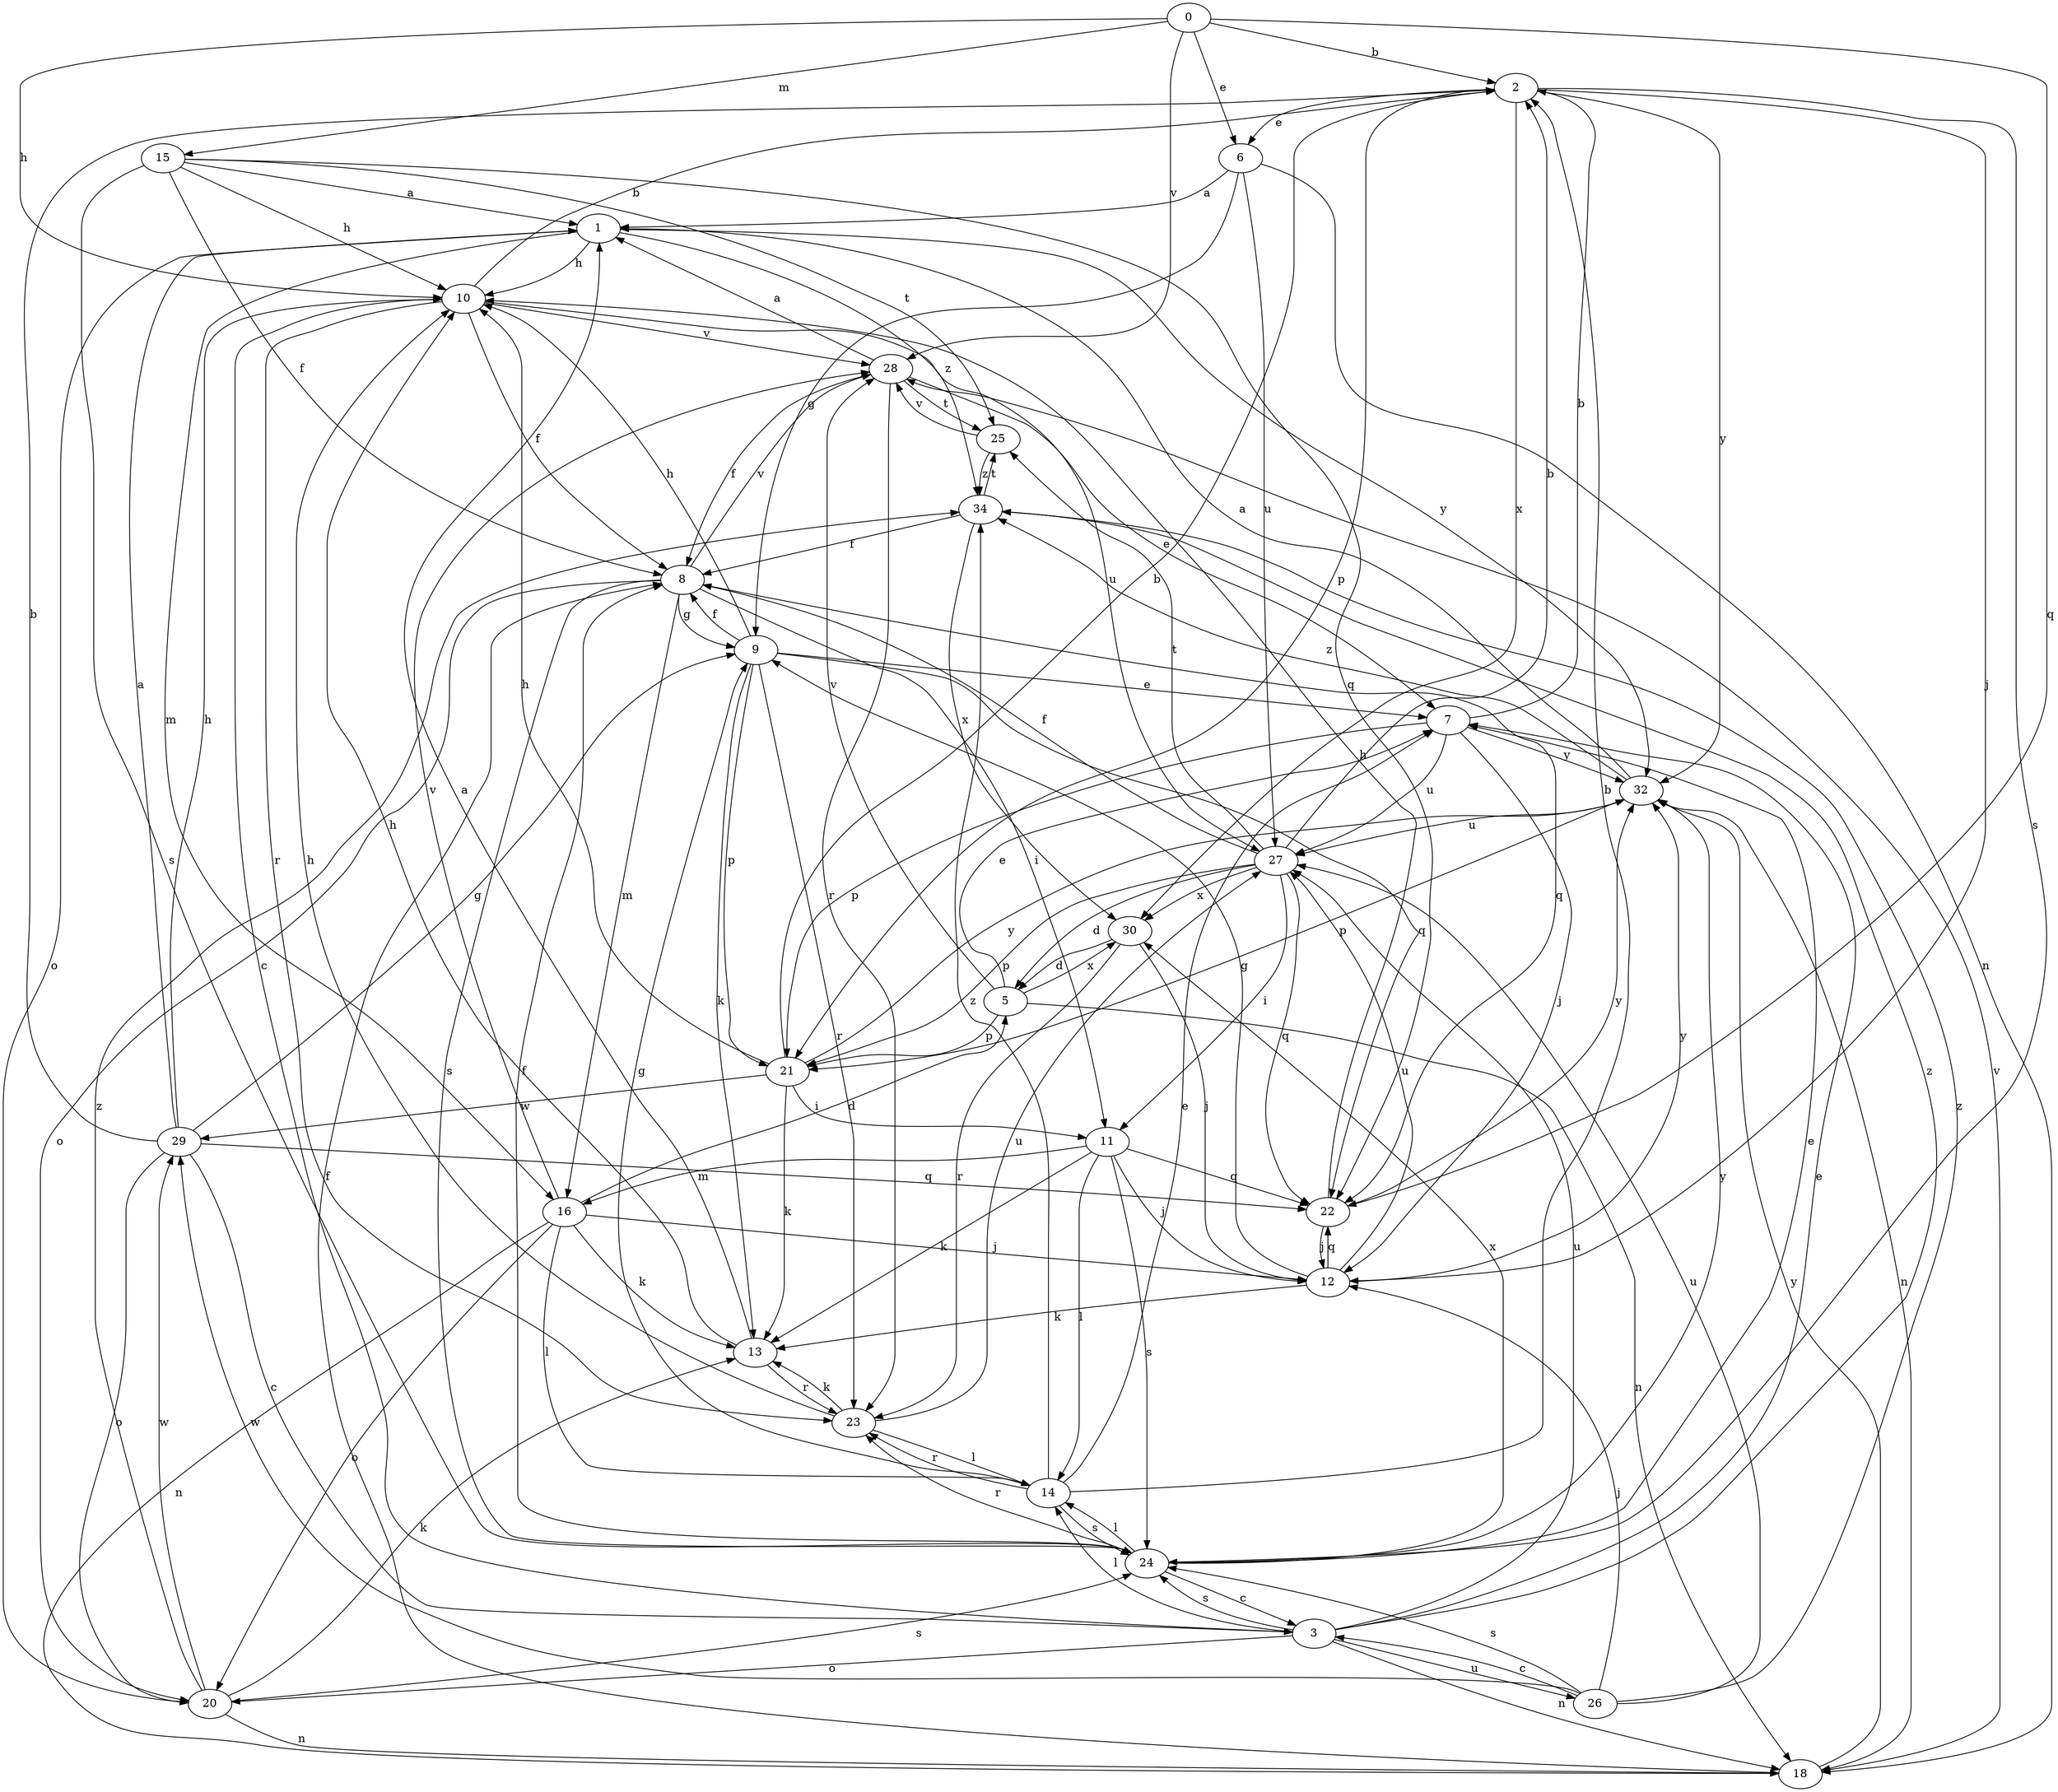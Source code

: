 strict digraph  {
0;
1;
2;
3;
5;
6;
7;
8;
9;
10;
11;
12;
13;
14;
15;
16;
18;
20;
21;
22;
23;
24;
25;
26;
27;
28;
29;
30;
32;
34;
0 -> 2  [label=b];
0 -> 6  [label=e];
0 -> 10  [label=h];
0 -> 15  [label=m];
0 -> 22  [label=q];
0 -> 28  [label=v];
1 -> 10  [label=h];
1 -> 16  [label=m];
1 -> 20  [label=o];
1 -> 32  [label=y];
1 -> 34  [label=z];
2 -> 6  [label=e];
2 -> 12  [label=j];
2 -> 21  [label=p];
2 -> 24  [label=s];
2 -> 30  [label=x];
2 -> 32  [label=y];
3 -> 7  [label=e];
3 -> 14  [label=l];
3 -> 18  [label=n];
3 -> 20  [label=o];
3 -> 24  [label=s];
3 -> 26  [label=u];
3 -> 27  [label=u];
3 -> 34  [label=z];
5 -> 7  [label=e];
5 -> 18  [label=n];
5 -> 21  [label=p];
5 -> 28  [label=v];
5 -> 30  [label=x];
6 -> 1  [label=a];
6 -> 9  [label=g];
6 -> 18  [label=n];
6 -> 27  [label=u];
7 -> 2  [label=b];
7 -> 12  [label=j];
7 -> 21  [label=p];
7 -> 27  [label=u];
7 -> 32  [label=y];
8 -> 9  [label=g];
8 -> 11  [label=i];
8 -> 16  [label=m];
8 -> 20  [label=o];
8 -> 22  [label=q];
8 -> 24  [label=s];
8 -> 28  [label=v];
9 -> 7  [label=e];
9 -> 8  [label=f];
9 -> 10  [label=h];
9 -> 13  [label=k];
9 -> 21  [label=p];
9 -> 22  [label=q];
9 -> 23  [label=r];
10 -> 2  [label=b];
10 -> 3  [label=c];
10 -> 8  [label=f];
10 -> 23  [label=r];
10 -> 27  [label=u];
10 -> 28  [label=v];
11 -> 12  [label=j];
11 -> 13  [label=k];
11 -> 14  [label=l];
11 -> 16  [label=m];
11 -> 22  [label=q];
11 -> 24  [label=s];
12 -> 9  [label=g];
12 -> 13  [label=k];
12 -> 22  [label=q];
12 -> 27  [label=u];
12 -> 32  [label=y];
13 -> 1  [label=a];
13 -> 10  [label=h];
13 -> 23  [label=r];
14 -> 2  [label=b];
14 -> 7  [label=e];
14 -> 9  [label=g];
14 -> 23  [label=r];
14 -> 24  [label=s];
14 -> 34  [label=z];
15 -> 1  [label=a];
15 -> 8  [label=f];
15 -> 10  [label=h];
15 -> 22  [label=q];
15 -> 24  [label=s];
15 -> 25  [label=t];
16 -> 5  [label=d];
16 -> 12  [label=j];
16 -> 13  [label=k];
16 -> 14  [label=l];
16 -> 18  [label=n];
16 -> 20  [label=o];
16 -> 28  [label=v];
18 -> 8  [label=f];
18 -> 28  [label=v];
18 -> 32  [label=y];
20 -> 13  [label=k];
20 -> 18  [label=n];
20 -> 24  [label=s];
20 -> 29  [label=w];
20 -> 34  [label=z];
21 -> 2  [label=b];
21 -> 10  [label=h];
21 -> 11  [label=i];
21 -> 13  [label=k];
21 -> 29  [label=w];
21 -> 32  [label=y];
22 -> 10  [label=h];
22 -> 12  [label=j];
22 -> 32  [label=y];
23 -> 10  [label=h];
23 -> 13  [label=k];
23 -> 14  [label=l];
23 -> 27  [label=u];
24 -> 3  [label=c];
24 -> 7  [label=e];
24 -> 8  [label=f];
24 -> 14  [label=l];
24 -> 23  [label=r];
24 -> 30  [label=x];
24 -> 32  [label=y];
25 -> 28  [label=v];
25 -> 34  [label=z];
26 -> 3  [label=c];
26 -> 12  [label=j];
26 -> 24  [label=s];
26 -> 27  [label=u];
26 -> 29  [label=w];
26 -> 34  [label=z];
27 -> 2  [label=b];
27 -> 5  [label=d];
27 -> 8  [label=f];
27 -> 11  [label=i];
27 -> 21  [label=p];
27 -> 22  [label=q];
27 -> 25  [label=t];
27 -> 30  [label=x];
28 -> 1  [label=a];
28 -> 7  [label=e];
28 -> 8  [label=f];
28 -> 23  [label=r];
28 -> 25  [label=t];
29 -> 1  [label=a];
29 -> 2  [label=b];
29 -> 3  [label=c];
29 -> 9  [label=g];
29 -> 10  [label=h];
29 -> 20  [label=o];
29 -> 22  [label=q];
30 -> 5  [label=d];
30 -> 12  [label=j];
30 -> 23  [label=r];
32 -> 1  [label=a];
32 -> 18  [label=n];
32 -> 21  [label=p];
32 -> 27  [label=u];
32 -> 34  [label=z];
34 -> 8  [label=f];
34 -> 25  [label=t];
34 -> 30  [label=x];
}
